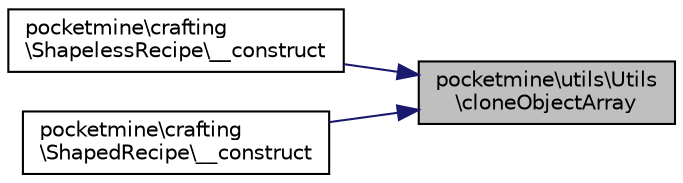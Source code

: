 digraph "pocketmine\utils\Utils\cloneObjectArray"
{
 // INTERACTIVE_SVG=YES
 // LATEX_PDF_SIZE
  edge [fontname="Helvetica",fontsize="10",labelfontname="Helvetica",labelfontsize="10"];
  node [fontname="Helvetica",fontsize="10",shape=record];
  rankdir="RL";
  Node1 [label="pocketmine\\utils\\Utils\l\\cloneObjectArray",height=0.2,width=0.4,color="black", fillcolor="grey75", style="filled", fontcolor="black",tooltip=" "];
  Node1 -> Node2 [dir="back",color="midnightblue",fontsize="10",style="solid",fontname="Helvetica"];
  Node2 [label="pocketmine\\crafting\l\\ShapelessRecipe\\__construct",height=0.2,width=0.4,color="black", fillcolor="white", style="filled",URL="$dd/d02/classpocketmine_1_1crafting_1_1_shapeless_recipe.html#a0ecd8571d3b1f4f1835c62c6118a9b28",tooltip=" "];
  Node1 -> Node3 [dir="back",color="midnightblue",fontsize="10",style="solid",fontname="Helvetica"];
  Node3 [label="pocketmine\\crafting\l\\ShapedRecipe\\__construct",height=0.2,width=0.4,color="black", fillcolor="white", style="filled",URL="$d6/dbb/classpocketmine_1_1crafting_1_1_shaped_recipe.html#ae7a8c20435f6e3331987cc0f2eede1f3",tooltip=" "];
}
